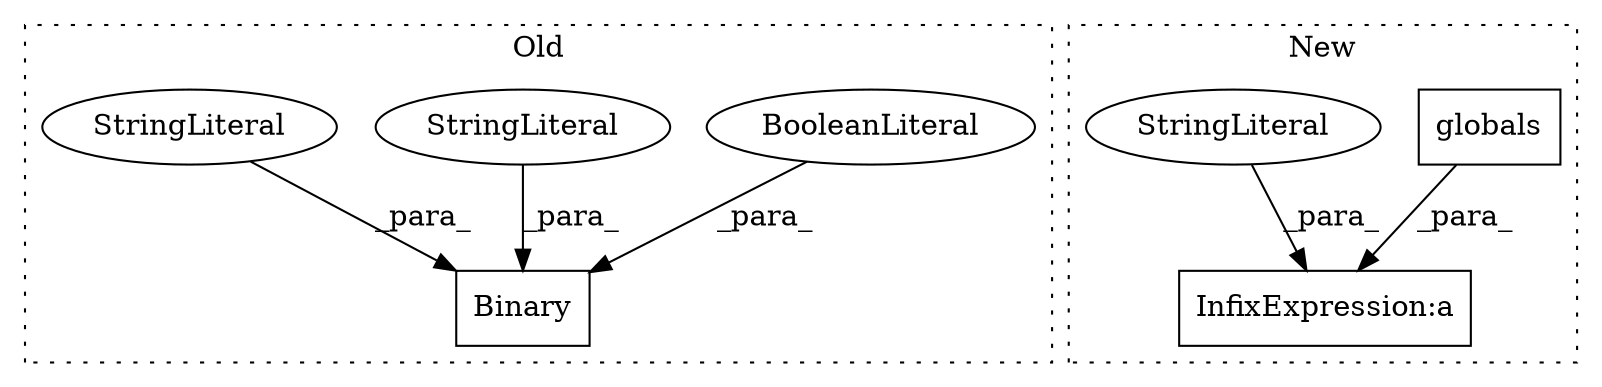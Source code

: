 digraph G {
subgraph cluster0 {
1 [label="Binary" a="32" s="3497,3868" l="7,1" shape="box"];
4 [label="BooleanLiteral" a="9" s="3561" l="4" shape="ellipse"];
5 [label="StringLiteral" a="45" s="3566" l="302" shape="ellipse"];
7 [label="StringLiteral" a="45" s="3504" l="56" shape="ellipse"];
label = "Old";
style="dotted";
}
subgraph cluster1 {
2 [label="globals" a="32" s="5837" l="9" shape="box"];
3 [label="InfixExpression:a" a="27" s="5834" l="3" shape="box"];
6 [label="StringLiteral" a="45" s="3660" l="2174" shape="ellipse"];
label = "New";
style="dotted";
}
2 -> 3 [label="_para_"];
4 -> 1 [label="_para_"];
5 -> 1 [label="_para_"];
6 -> 3 [label="_para_"];
7 -> 1 [label="_para_"];
}